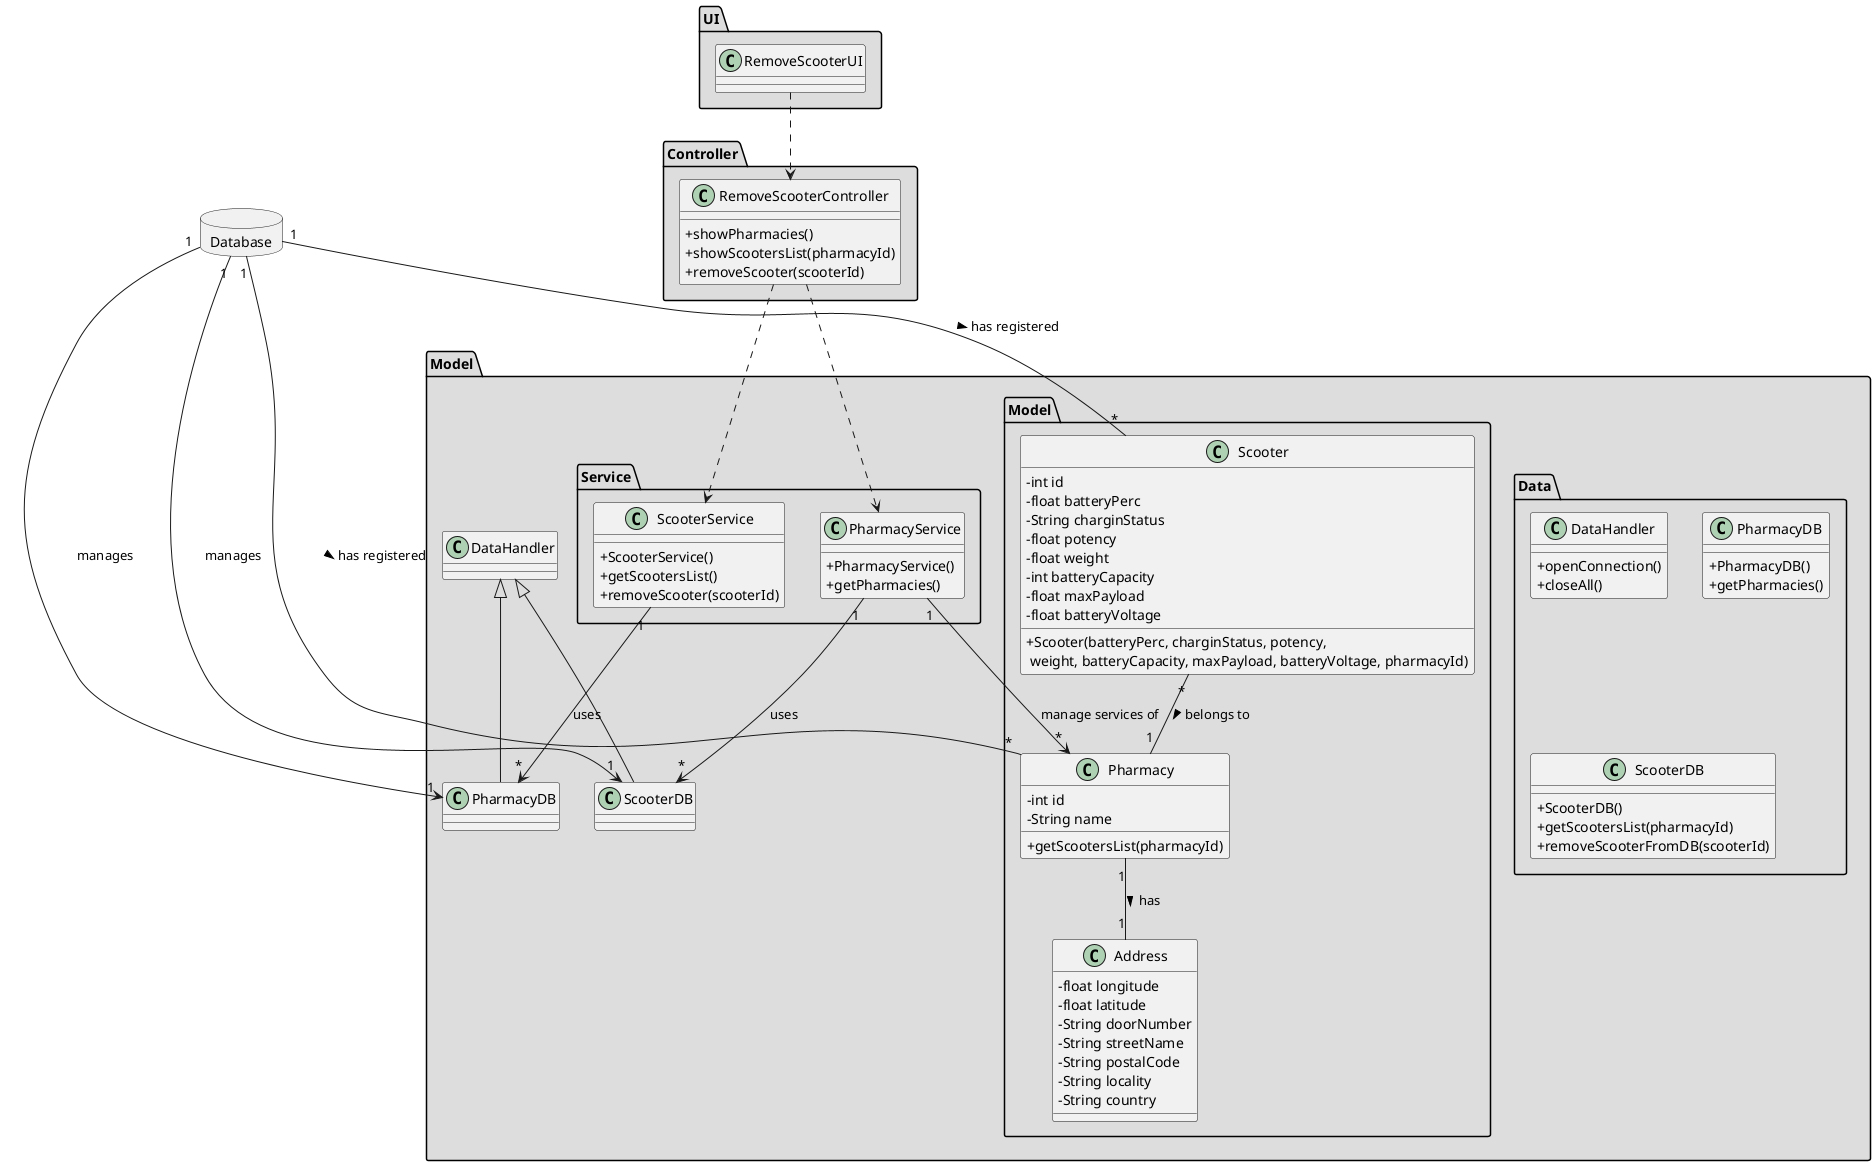 @startuml
skinparam classAttributeIconSize 0

database Database {
}

package "UI" #DDDDDD {
class RemoveScooterUI{
}
}

package "Controller" #DDDDDD {
class RemoveScooterController{
+showPharmacies()
+showScootersList(pharmacyId)
+removeScooter(scooterId)
}
}


package "Model" #DDDDDD {
 package "Service" #DDDDDD {
  class PharmacyService{
      +PharmacyService()
      +getPharmacies()
  }

  class ScooterService{
      +ScooterService()
      +getScootersList()
      +removeScooter(scooterId)
   }
}

package "Model" #DDDDDD {
class Scooter{
  -int id
  -float batteryPerc
  -String charginStatus
  -float potency
  -float weight
  -int batteryCapacity
  -float maxPayload
  -float batteryVoltage
  +Scooter(batteryPerc, charginStatus, potency,\n weight, batteryCapacity, maxPayload, batteryVoltage, pharmacyId)
}

class Address{
  -float longitude
  -float latitude
  -String doorNumber
  -String streetName
  -String postalCode
  -String locality
  -String country
}

class Pharmacy {
  -int id
  -String name
  +getScootersList(pharmacyId)
}
}


package "Data" #DDDDDD {
class DataHandler{
    +openConnection()
    +closeAll()
}
class PharmacyDB{
     +PharmacyDB()
     +getPharmacies()
 }

 class ScooterDB{
     +ScooterDB()
     +getScootersList(pharmacyId)
     +removeScooterFromDB(scooterId)
  }
}

class PharmacyDB extends DataHandler
class ScooterDB extends DataHandler

RemoveScooterUI ..> RemoveScooterController
RemoveScooterController ..> PharmacyService
RemoveScooterController ..> ScooterService
Database "1" --> "1" PharmacyDB : manages
Database "1" --> "1" ScooterDB : manages
ScooterService "1" --> "*" PharmacyDB : uses
PharmacyService "1" --> "*" ScooterDB : uses
PharmacyService "1" --> "*" Pharmacy : manage services of

Database "1" -- "*" Pharmacy : has registered >
Database "1" -- "*" Scooter : has registered >

Scooter "*" -- "1" Pharmacy : belongs to >
Pharmacy "1" -- "1" Address : has >

@enduml